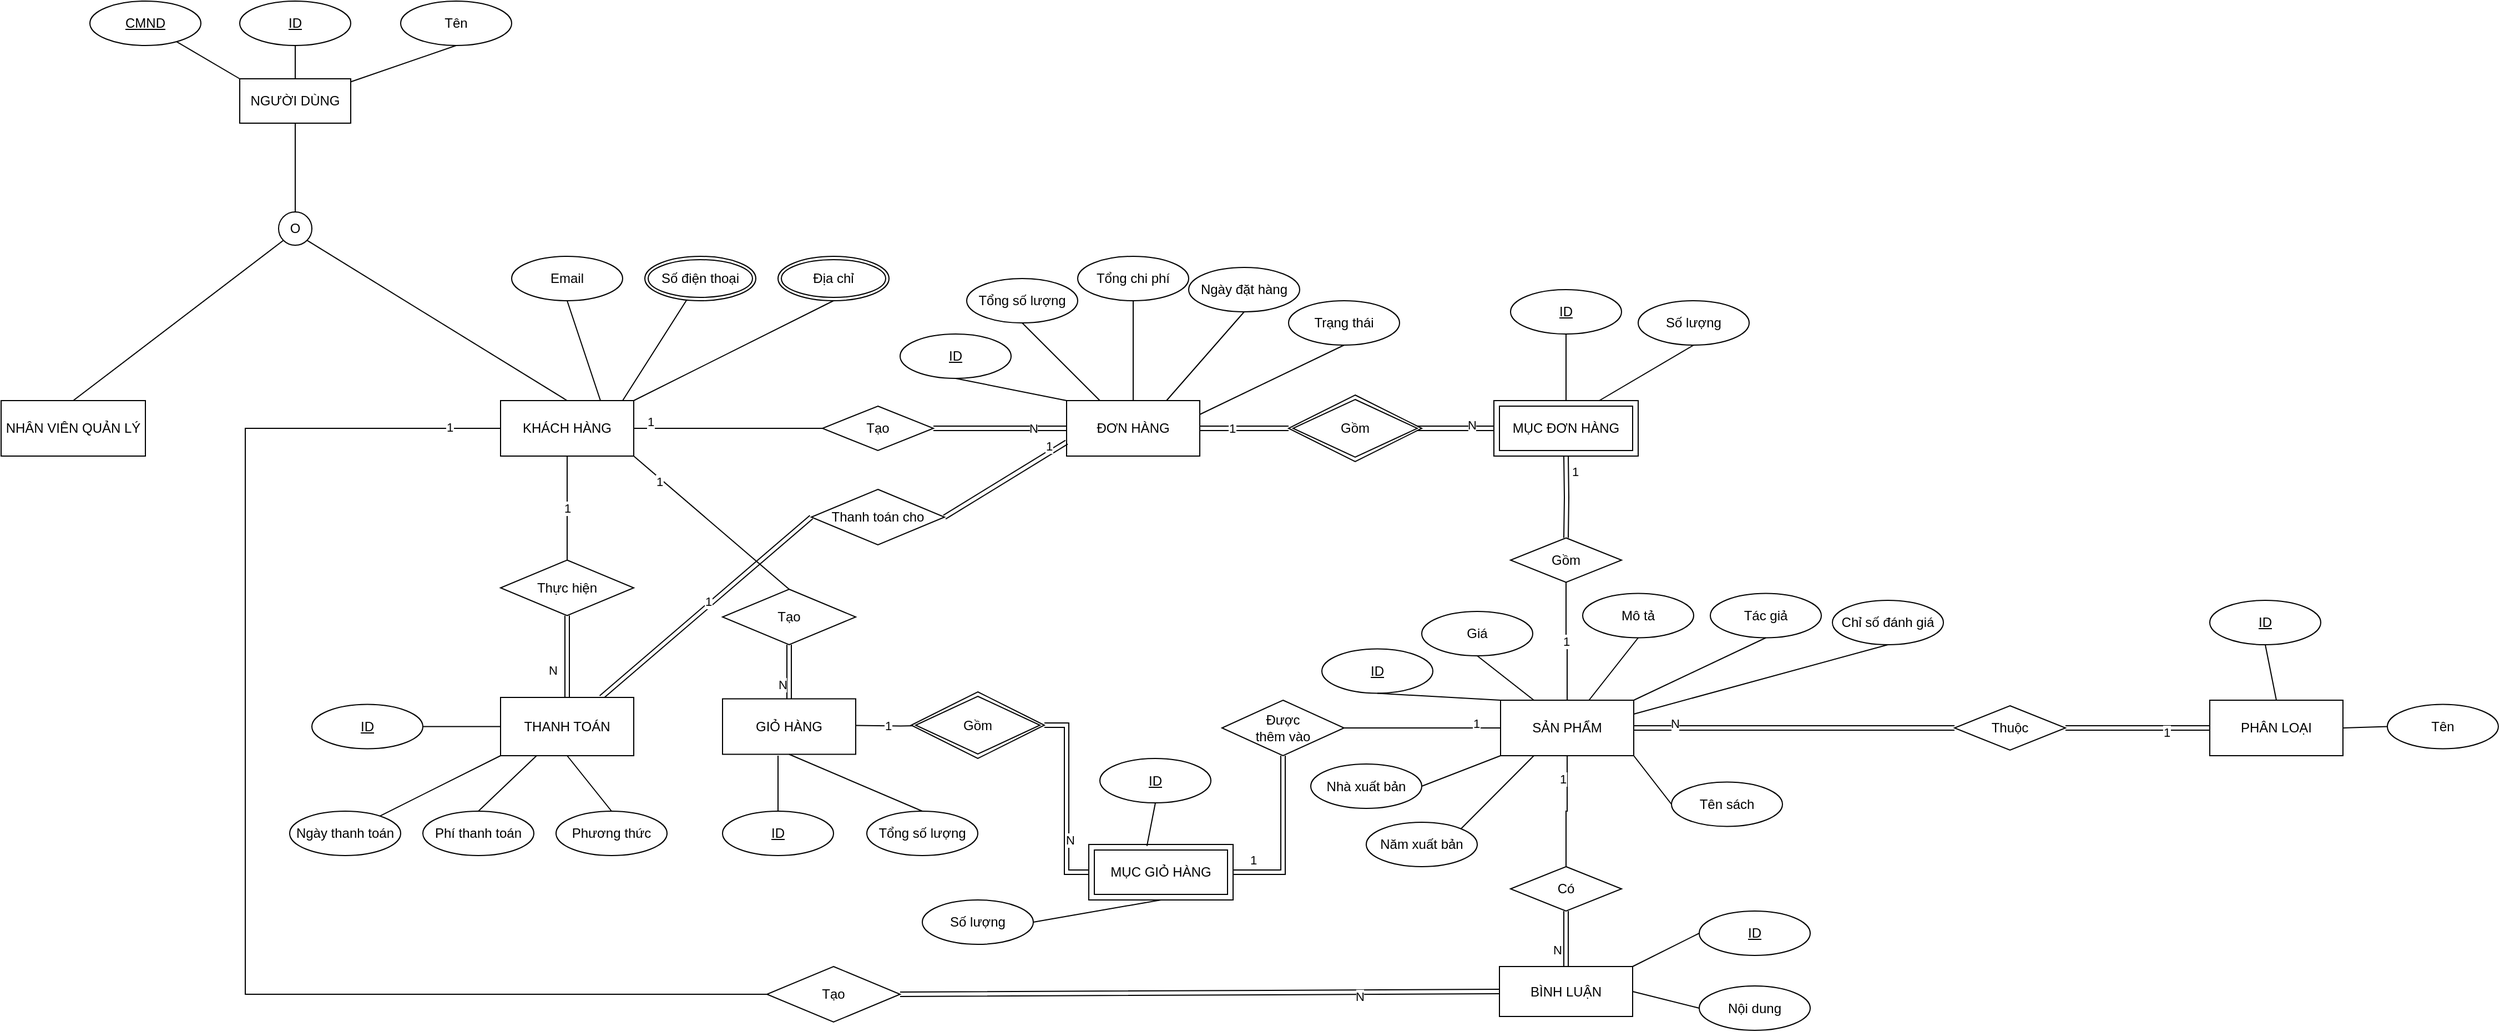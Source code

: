 <mxfile version="22.0.2" type="device">
  <diagram id="R2lEEEUBdFMjLlhIrx00" name="Page-1">
    <mxGraphModel dx="2083" dy="1820" grid="1" gridSize="10" guides="1" tooltips="1" connect="1" arrows="1" fold="1" page="1" pageScale="1" pageWidth="850" pageHeight="1100" math="0" shadow="0" extFonts="Permanent Marker^https://fonts.googleapis.com/css?family=Permanent+Marker">
      <root>
        <mxCell id="0" />
        <mxCell id="1" parent="0" />
        <mxCell id="0PmQy75OlMNPgROg8euc-22" style="edgeStyle=orthogonalEdgeStyle;rounded=0;orthogonalLoop=1;jettySize=auto;html=1;entryX=0;entryY=0.5;entryDx=0;entryDy=0;endArrow=none;endFill=0;" parent="1" source="FsNL5WA2VJaoETHX1fSr-2" target="FsNL5WA2VJaoETHX1fSr-21" edge="1">
          <mxGeometry relative="1" as="geometry" />
        </mxCell>
        <mxCell id="0PmQy75OlMNPgROg8euc-116" value="1" style="edgeLabel;html=1;align=center;verticalAlign=middle;resizable=0;points=[];" parent="0PmQy75OlMNPgROg8euc-22" connectable="0" vertex="1">
          <mxGeometry x="-0.811" y="6" relative="1" as="geometry">
            <mxPoint x="-1" as="offset" />
          </mxGeometry>
        </mxCell>
        <mxCell id="0PmQy75OlMNPgROg8euc-39" value="1" style="rounded=0;orthogonalLoop=1;jettySize=auto;html=1;entryX=0.5;entryY=0;entryDx=0;entryDy=0;endArrow=none;endFill=0;" parent="1" source="FsNL5WA2VJaoETHX1fSr-2" target="0PmQy75OlMNPgROg8euc-5" edge="1">
          <mxGeometry relative="1" as="geometry" />
        </mxCell>
        <mxCell id="FsNL5WA2VJaoETHX1fSr-2" value="KHÁCH HÀNG" style="whiteSpace=wrap;html=1;align=center;" parent="1" vertex="1">
          <mxGeometry x="250" y="290" width="120" height="50" as="geometry" />
        </mxCell>
        <mxCell id="FsNL5WA2VJaoETHX1fSr-17" style="rounded=0;orthogonalLoop=1;jettySize=auto;html=1;endArrow=none;endFill=0;entryX=0.5;entryY=0;entryDx=0;entryDy=0;exitX=1;exitY=1;exitDx=0;exitDy=0;" parent="1" source="FsNL5WA2VJaoETHX1fSr-18" target="FsNL5WA2VJaoETHX1fSr-2" edge="1">
          <mxGeometry relative="1" as="geometry">
            <mxPoint x="230" y="190" as="sourcePoint" />
          </mxGeometry>
        </mxCell>
        <mxCell id="FsNL5WA2VJaoETHX1fSr-20" style="rounded=0;orthogonalLoop=1;jettySize=auto;html=1;entryX=0.5;entryY=0;entryDx=0;entryDy=0;endArrow=none;endFill=0;" parent="1" source="FsNL5WA2VJaoETHX1fSr-3" target="FsNL5WA2VJaoETHX1fSr-18" edge="1">
          <mxGeometry relative="1" as="geometry" />
        </mxCell>
        <mxCell id="0PmQy75OlMNPgROg8euc-29" style="rounded=0;orthogonalLoop=1;jettySize=auto;html=1;endArrow=none;endFill=0;entryX=0.5;entryY=1;entryDx=0;entryDy=0;" parent="1" source="FsNL5WA2VJaoETHX1fSr-3" target="0PmQy75OlMNPgROg8euc-24" edge="1">
          <mxGeometry relative="1" as="geometry">
            <mxPoint x="270" y="-40" as="targetPoint" />
          </mxGeometry>
        </mxCell>
        <mxCell id="FsNL5WA2VJaoETHX1fSr-3" value="NGƯỜI DÙNG" style="whiteSpace=wrap;html=1;align=center;" parent="1" vertex="1">
          <mxGeometry x="15" width="100" height="40" as="geometry" />
        </mxCell>
        <mxCell id="FsNL5WA2VJaoETHX1fSr-5" value="NHÂN VIÊN QUẢN LÝ" style="whiteSpace=wrap;html=1;align=center;" parent="1" vertex="1">
          <mxGeometry x="-200" y="290" width="130" height="50" as="geometry" />
        </mxCell>
        <mxCell id="0PmQy75OlMNPgROg8euc-17" style="edgeStyle=orthogonalEdgeStyle;rounded=0;orthogonalLoop=1;jettySize=auto;html=1;endArrow=none;endFill=0;shape=link;" parent="1" source="FsNL5WA2VJaoETHX1fSr-7" edge="1">
          <mxGeometry relative="1" as="geometry">
            <mxPoint x="960" y="315" as="targetPoint" />
          </mxGeometry>
        </mxCell>
        <mxCell id="0PmQy75OlMNPgROg8euc-133" value="1" style="edgeLabel;html=1;align=center;verticalAlign=middle;resizable=0;points=[];" parent="0PmQy75OlMNPgROg8euc-17" connectable="0" vertex="1">
          <mxGeometry x="-0.292" relative="1" as="geometry">
            <mxPoint as="offset" />
          </mxGeometry>
        </mxCell>
        <mxCell id="FsNL5WA2VJaoETHX1fSr-7" value="ĐƠN HÀNG" style="whiteSpace=wrap;html=1;align=center;" parent="1" vertex="1">
          <mxGeometry x="760" y="290" width="120" height="50" as="geometry" />
        </mxCell>
        <mxCell id="0PmQy75OlMNPgROg8euc-10" style="edgeStyle=orthogonalEdgeStyle;rounded=0;orthogonalLoop=1;jettySize=auto;html=1;entryX=0;entryY=0.5;entryDx=0;entryDy=0;endArrow=none;endFill=0;shape=link;" parent="1" source="FsNL5WA2VJaoETHX1fSr-8" target="FsNL5WA2VJaoETHX1fSr-22" edge="1">
          <mxGeometry relative="1" as="geometry" />
        </mxCell>
        <mxCell id="0PmQy75OlMNPgROg8euc-137" value="N" style="edgeLabel;html=1;align=center;verticalAlign=middle;resizable=0;points=[];" parent="0PmQy75OlMNPgROg8euc-10" connectable="0" vertex="1">
          <mxGeometry x="-0.742" y="4" relative="1" as="geometry">
            <mxPoint x="-1" as="offset" />
          </mxGeometry>
        </mxCell>
        <mxCell id="0PmQy75OlMNPgROg8euc-13" style="edgeStyle=orthogonalEdgeStyle;rounded=0;orthogonalLoop=1;jettySize=auto;html=1;entryX=1;entryY=0.5;entryDx=0;entryDy=0;endArrow=none;endFill=0;" parent="1" source="FsNL5WA2VJaoETHX1fSr-8" target="FsNL5WA2VJaoETHX1fSr-13" edge="1">
          <mxGeometry relative="1" as="geometry" />
        </mxCell>
        <mxCell id="0PmQy75OlMNPgROg8euc-165" value="1" style="edgeLabel;html=1;align=center;verticalAlign=middle;resizable=0;points=[];" parent="0PmQy75OlMNPgROg8euc-13" connectable="0" vertex="1">
          <mxGeometry x="-0.678" y="-4" relative="1" as="geometry">
            <mxPoint as="offset" />
          </mxGeometry>
        </mxCell>
        <mxCell id="FsNL5WA2VJaoETHX1fSr-8" value="SẢN PHẨM" style="whiteSpace=wrap;html=1;align=center;" parent="1" vertex="1">
          <mxGeometry x="1151" y="560" width="120" height="50" as="geometry" />
        </mxCell>
        <mxCell id="FsNL5WA2VJaoETHX1fSr-9" value="BÌNH LUẬN" style="whiteSpace=wrap;html=1;align=center;" parent="1" vertex="1">
          <mxGeometry x="1150" y="800" width="120" height="45" as="geometry" />
        </mxCell>
        <mxCell id="FsNL5WA2VJaoETHX1fSr-10" value="GIỎ HÀNG" style="whiteSpace=wrap;html=1;align=center;" parent="1" vertex="1">
          <mxGeometry x="450" y="558.75" width="120" height="50" as="geometry" />
        </mxCell>
        <mxCell id="FsNL5WA2VJaoETHX1fSr-11" value="PHÂN LOẠI" style="whiteSpace=wrap;html=1;align=center;" parent="1" vertex="1">
          <mxGeometry x="1790" y="560" width="120" height="50" as="geometry" />
        </mxCell>
        <mxCell id="FsNL5WA2VJaoETHX1fSr-13" value="Được &lt;br&gt;thêm vào" style="shape=rhombus;perimeter=rhombusPerimeter;whiteSpace=wrap;html=1;align=center;" parent="1" vertex="1">
          <mxGeometry x="900" y="560" width="110" height="50" as="geometry" />
        </mxCell>
        <mxCell id="FsNL5WA2VJaoETHX1fSr-16" value="" style="endArrow=none;html=1;rounded=0;entryX=0;entryY=1;entryDx=0;entryDy=0;exitX=0.5;exitY=0;exitDx=0;exitDy=0;" parent="1" source="FsNL5WA2VJaoETHX1fSr-5" target="FsNL5WA2VJaoETHX1fSr-18" edge="1">
          <mxGeometry width="50" height="50" relative="1" as="geometry">
            <mxPoint x="140" y="290" as="sourcePoint" />
            <mxPoint x="240" y="230" as="targetPoint" />
          </mxGeometry>
        </mxCell>
        <mxCell id="FsNL5WA2VJaoETHX1fSr-18" value="O" style="ellipse;whiteSpace=wrap;html=1;aspect=fixed;" parent="1" vertex="1">
          <mxGeometry x="50" y="120" width="30" height="30" as="geometry" />
        </mxCell>
        <mxCell id="0PmQy75OlMNPgROg8euc-23" style="edgeStyle=orthogonalEdgeStyle;rounded=0;orthogonalLoop=1;jettySize=auto;html=1;entryX=0;entryY=0.5;entryDx=0;entryDy=0;endArrow=none;endFill=0;shape=link;" parent="1" source="FsNL5WA2VJaoETHX1fSr-21" target="FsNL5WA2VJaoETHX1fSr-7" edge="1">
          <mxGeometry relative="1" as="geometry" />
        </mxCell>
        <mxCell id="0PmQy75OlMNPgROg8euc-119" value="N" style="edgeLabel;html=1;align=center;verticalAlign=middle;resizable=0;points=[];" parent="0PmQy75OlMNPgROg8euc-23" connectable="0" vertex="1">
          <mxGeometry x="0.497" y="-5" relative="1" as="geometry">
            <mxPoint y="-5" as="offset" />
          </mxGeometry>
        </mxCell>
        <mxCell id="FsNL5WA2VJaoETHX1fSr-21" value="Tạo" style="shape=rhombus;perimeter=rhombusPerimeter;whiteSpace=wrap;html=1;align=center;" parent="1" vertex="1">
          <mxGeometry x="540" y="295" width="100" height="40" as="geometry" />
        </mxCell>
        <mxCell id="0PmQy75OlMNPgROg8euc-12" style="edgeStyle=orthogonalEdgeStyle;rounded=0;orthogonalLoop=1;jettySize=auto;html=1;endArrow=none;endFill=0;shape=link;" parent="1" source="FsNL5WA2VJaoETHX1fSr-22" target="FsNL5WA2VJaoETHX1fSr-11" edge="1">
          <mxGeometry relative="1" as="geometry">
            <mxPoint x="1700" y="555" as="targetPoint" />
          </mxGeometry>
        </mxCell>
        <mxCell id="0PmQy75OlMNPgROg8euc-136" value="1" style="edgeLabel;html=1;align=center;verticalAlign=middle;resizable=0;points=[];" parent="0PmQy75OlMNPgROg8euc-12" connectable="0" vertex="1">
          <mxGeometry x="0.409" y="-4" relative="1" as="geometry">
            <mxPoint x="-1" as="offset" />
          </mxGeometry>
        </mxCell>
        <mxCell id="FsNL5WA2VJaoETHX1fSr-22" value="Thuộc" style="shape=rhombus;perimeter=rhombusPerimeter;whiteSpace=wrap;html=1;align=center;" parent="1" vertex="1">
          <mxGeometry x="1560" y="565" width="100" height="40" as="geometry" />
        </mxCell>
        <mxCell id="0PmQy75OlMNPgROg8euc-18" style="edgeStyle=orthogonalEdgeStyle;rounded=0;orthogonalLoop=1;jettySize=auto;html=1;entryX=0;entryY=0.5;entryDx=0;entryDy=0;endArrow=none;endFill=0;shape=link;" parent="1" edge="1">
          <mxGeometry relative="1" as="geometry">
            <mxPoint x="1060.0" y="315" as="sourcePoint" />
            <mxPoint x="1150" y="315" as="targetPoint" />
          </mxGeometry>
        </mxCell>
        <mxCell id="0PmQy75OlMNPgROg8euc-134" value="N" style="edgeLabel;html=1;align=center;verticalAlign=middle;resizable=0;points=[];" parent="0PmQy75OlMNPgROg8euc-18" connectable="0" vertex="1">
          <mxGeometry x="0.43" y="3" relative="1" as="geometry">
            <mxPoint as="offset" />
          </mxGeometry>
        </mxCell>
        <mxCell id="0PmQy75OlMNPgROg8euc-8" style="rounded=0;orthogonalLoop=1;jettySize=auto;html=1;endArrow=none;endFill=0;entryX=0;entryY=0;entryDx=0;entryDy=0;" parent="1" source="0PmQy75OlMNPgROg8euc-1" target="FsNL5WA2VJaoETHX1fSr-3" edge="1">
          <mxGeometry relative="1" as="geometry" />
        </mxCell>
        <mxCell id="0PmQy75OlMNPgROg8euc-1" value="CMND" style="ellipse;whiteSpace=wrap;html=1;align=center;fontStyle=4;" parent="1" vertex="1">
          <mxGeometry x="-120" y="-70" width="100" height="40" as="geometry" />
        </mxCell>
        <mxCell id="0PmQy75OlMNPgROg8euc-7" style="edgeStyle=orthogonalEdgeStyle;rounded=0;orthogonalLoop=1;jettySize=auto;html=1;entryX=0.5;entryY=0;entryDx=0;entryDy=0;endArrow=none;endFill=0;" parent="1" source="0PmQy75OlMNPgROg8euc-2" target="FsNL5WA2VJaoETHX1fSr-3" edge="1">
          <mxGeometry relative="1" as="geometry" />
        </mxCell>
        <mxCell id="0PmQy75OlMNPgROg8euc-2" value="&lt;u&gt;ID&lt;/u&gt;" style="ellipse;whiteSpace=wrap;html=1;align=center;" parent="1" vertex="1">
          <mxGeometry x="15" y="-70" width="100" height="40" as="geometry" />
        </mxCell>
        <mxCell id="0PmQy75OlMNPgROg8euc-9" style="rounded=0;orthogonalLoop=1;jettySize=auto;html=1;entryX=0.75;entryY=0;entryDx=0;entryDy=0;endArrow=none;endFill=0;exitX=0.5;exitY=1;exitDx=0;exitDy=0;" parent="1" source="0PmQy75OlMNPgROg8euc-25" target="FsNL5WA2VJaoETHX1fSr-2" edge="1">
          <mxGeometry relative="1" as="geometry">
            <mxPoint x="328.462" y="244.991" as="sourcePoint" />
          </mxGeometry>
        </mxCell>
        <mxCell id="0PmQy75OlMNPgROg8euc-19" style="edgeStyle=orthogonalEdgeStyle;rounded=0;orthogonalLoop=1;jettySize=auto;html=1;endArrow=none;endFill=0;entryX=0.5;entryY=1;entryDx=0;entryDy=0;" parent="1" source="0PmQy75OlMNPgROg8euc-4" target="FsNL5WA2VJaoETHX1fSr-8" edge="1">
          <mxGeometry relative="1" as="geometry">
            <mxPoint x="1240" y="564.38" as="targetPoint" />
          </mxGeometry>
        </mxCell>
        <mxCell id="0PmQy75OlMNPgROg8euc-138" value="1" style="edgeLabel;html=1;align=center;verticalAlign=middle;resizable=0;points=[];" parent="0PmQy75OlMNPgROg8euc-19" connectable="0" vertex="1">
          <mxGeometry x="0.563" y="4" relative="1" as="geometry">
            <mxPoint y="-1" as="offset" />
          </mxGeometry>
        </mxCell>
        <mxCell id="0PmQy75OlMNPgROg8euc-20" style="edgeStyle=orthogonalEdgeStyle;rounded=0;orthogonalLoop=1;jettySize=auto;html=1;exitX=0.5;exitY=1;exitDx=0;exitDy=0;entryX=0.5;entryY=0;entryDx=0;entryDy=0;endArrow=none;endFill=0;shape=link;" parent="1" source="0PmQy75OlMNPgROg8euc-4" target="FsNL5WA2VJaoETHX1fSr-9" edge="1">
          <mxGeometry relative="1" as="geometry" />
        </mxCell>
        <mxCell id="0PmQy75OlMNPgROg8euc-139" value="N" style="edgeLabel;html=1;align=center;verticalAlign=middle;resizable=0;points=[];" parent="0PmQy75OlMNPgROg8euc-20" connectable="0" vertex="1">
          <mxGeometry x="0.408" y="-8" relative="1" as="geometry">
            <mxPoint as="offset" />
          </mxGeometry>
        </mxCell>
        <mxCell id="0PmQy75OlMNPgROg8euc-4" value="Có" style="shape=rhombus;perimeter=rhombusPerimeter;whiteSpace=wrap;html=1;align=center;" parent="1" vertex="1">
          <mxGeometry x="1160" y="710" width="100" height="40" as="geometry" />
        </mxCell>
        <mxCell id="0PmQy75OlMNPgROg8euc-40" style="rounded=0;orthogonalLoop=1;jettySize=auto;html=1;entryX=0.5;entryY=0;entryDx=0;entryDy=0;endArrow=none;endFill=0;shape=link;" parent="1" source="0PmQy75OlMNPgROg8euc-5" target="0PmQy75OlMNPgROg8euc-6" edge="1">
          <mxGeometry relative="1" as="geometry" />
        </mxCell>
        <mxCell id="0PmQy75OlMNPgROg8euc-144" value="N" style="edgeLabel;html=1;align=center;verticalAlign=middle;resizable=0;points=[];" parent="0PmQy75OlMNPgROg8euc-40" connectable="0" vertex="1">
          <mxGeometry x="0.318" y="-13" relative="1" as="geometry">
            <mxPoint as="offset" />
          </mxGeometry>
        </mxCell>
        <mxCell id="0PmQy75OlMNPgROg8euc-5" value="Thực hiện" style="shape=rhombus;perimeter=rhombusPerimeter;whiteSpace=wrap;html=1;align=center;" parent="1" vertex="1">
          <mxGeometry x="250" y="433.75" width="120" height="50" as="geometry" />
        </mxCell>
        <mxCell id="0PmQy75OlMNPgROg8euc-79" style="rounded=0;orthogonalLoop=1;jettySize=auto;html=1;entryX=0.5;entryY=0;entryDx=0;entryDy=0;endArrow=none;endFill=0;" parent="1" source="0PmQy75OlMNPgROg8euc-6" target="0PmQy75OlMNPgROg8euc-52" edge="1">
          <mxGeometry relative="1" as="geometry" />
        </mxCell>
        <mxCell id="0PmQy75OlMNPgROg8euc-89" style="rounded=0;orthogonalLoop=1;jettySize=auto;html=1;entryX=0;entryY=0.5;entryDx=0;entryDy=0;endArrow=none;endFill=0;shape=link;" parent="1" source="0PmQy75OlMNPgROg8euc-6" target="0PmQy75OlMNPgROg8euc-86" edge="1">
          <mxGeometry relative="1" as="geometry" />
        </mxCell>
        <mxCell id="0PmQy75OlMNPgROg8euc-146" value="1" style="edgeLabel;html=1;align=center;verticalAlign=middle;resizable=0;points=[];" parent="0PmQy75OlMNPgROg8euc-89" connectable="0" vertex="1">
          <mxGeometry x="0.034" y="3" relative="1" as="geometry">
            <mxPoint as="offset" />
          </mxGeometry>
        </mxCell>
        <mxCell id="0PmQy75OlMNPgROg8euc-6" value="THANH TOÁN" style="whiteSpace=wrap;html=1;align=center;" parent="1" vertex="1">
          <mxGeometry x="250" y="557.5" width="120" height="52.5" as="geometry" />
        </mxCell>
        <mxCell id="0PmQy75OlMNPgROg8euc-24" value="Tên" style="ellipse;whiteSpace=wrap;html=1;align=center;" parent="1" vertex="1">
          <mxGeometry x="160" y="-70" width="100" height="40" as="geometry" />
        </mxCell>
        <mxCell id="0PmQy75OlMNPgROg8euc-25" value="Email" style="ellipse;whiteSpace=wrap;html=1;align=center;" parent="1" vertex="1">
          <mxGeometry x="260" y="160" width="100" height="40" as="geometry" />
        </mxCell>
        <mxCell id="0PmQy75OlMNPgROg8euc-71" style="rounded=0;orthogonalLoop=1;jettySize=auto;html=1;entryX=0;entryY=1;entryDx=0;entryDy=0;endArrow=none;endFill=0;" parent="1" source="0PmQy75OlMNPgROg8euc-26" target="0PmQy75OlMNPgROg8euc-6" edge="1">
          <mxGeometry relative="1" as="geometry" />
        </mxCell>
        <mxCell id="0PmQy75OlMNPgROg8euc-26" value="Ngày thanh toán" style="ellipse;whiteSpace=wrap;html=1;align=center;" parent="1" vertex="1">
          <mxGeometry x="60" y="660" width="100" height="40" as="geometry" />
        </mxCell>
        <mxCell id="0PmQy75OlMNPgROg8euc-32" value="Địa chỉ" style="ellipse;shape=doubleEllipse;margin=3;whiteSpace=wrap;html=1;align=center;" parent="1" vertex="1">
          <mxGeometry x="500" y="160" width="100" height="40" as="geometry" />
        </mxCell>
        <mxCell id="0PmQy75OlMNPgROg8euc-34" style="rounded=0;orthogonalLoop=1;jettySize=auto;html=1;endArrow=none;endFill=0;" parent="1" source="0PmQy75OlMNPgROg8euc-33" edge="1">
          <mxGeometry relative="1" as="geometry">
            <mxPoint x="360" y="290" as="targetPoint" />
          </mxGeometry>
        </mxCell>
        <mxCell id="0PmQy75OlMNPgROg8euc-33" value="Số điện thoại" style="ellipse;shape=doubleEllipse;margin=3;whiteSpace=wrap;html=1;align=center;" parent="1" vertex="1">
          <mxGeometry x="380" y="160" width="100" height="40" as="geometry" />
        </mxCell>
        <mxCell id="0PmQy75OlMNPgROg8euc-35" style="rounded=0;orthogonalLoop=1;jettySize=auto;html=1;entryX=1;entryY=0;entryDx=0;entryDy=0;endArrow=none;endFill=0;exitX=0.5;exitY=1;exitDx=0;exitDy=0;" parent="1" source="0PmQy75OlMNPgROg8euc-32" target="FsNL5WA2VJaoETHX1fSr-2" edge="1">
          <mxGeometry relative="1" as="geometry">
            <mxPoint x="429" y="210" as="sourcePoint" />
            <mxPoint x="380" y="300" as="targetPoint" />
          </mxGeometry>
        </mxCell>
        <mxCell id="0PmQy75OlMNPgROg8euc-41" value="Nhà xuất bản" style="ellipse;whiteSpace=wrap;html=1;align=center;" parent="1" vertex="1">
          <mxGeometry x="980" y="617.5" width="100" height="40" as="geometry" />
        </mxCell>
        <mxCell id="0PmQy75OlMNPgROg8euc-42" value="Tên sách" style="ellipse;whiteSpace=wrap;html=1;align=center;" parent="1" vertex="1">
          <mxGeometry x="1305" y="633.75" width="100" height="40" as="geometry" />
        </mxCell>
        <mxCell id="0PmQy75OlMNPgROg8euc-43" value="Tác giả" style="ellipse;whiteSpace=wrap;html=1;align=center;" parent="1" vertex="1">
          <mxGeometry x="1340" y="463.75" width="100" height="40" as="geometry" />
        </mxCell>
        <mxCell id="0PmQy75OlMNPgROg8euc-44" value="&lt;u&gt;ID&lt;/u&gt;" style="ellipse;whiteSpace=wrap;html=1;align=center;" parent="1" vertex="1">
          <mxGeometry x="1330" y="750" width="100" height="40" as="geometry" />
        </mxCell>
        <mxCell id="0PmQy75OlMNPgROg8euc-45" value="&lt;u&gt;ID&lt;/u&gt;" style="ellipse;whiteSpace=wrap;html=1;align=center;" parent="1" vertex="1">
          <mxGeometry x="990" y="513.75" width="100" height="40" as="geometry" />
        </mxCell>
        <mxCell id="0PmQy75OlMNPgROg8euc-46" value="&lt;u&gt;ID&lt;/u&gt;" style="ellipse;whiteSpace=wrap;html=1;align=center;" parent="1" vertex="1">
          <mxGeometry x="1790" y="470" width="100" height="40" as="geometry" />
        </mxCell>
        <mxCell id="0PmQy75OlMNPgROg8euc-47" value="&lt;u&gt;ID&lt;/u&gt;" style="ellipse;whiteSpace=wrap;html=1;align=center;" parent="1" vertex="1">
          <mxGeometry x="610" y="230" width="100" height="40" as="geometry" />
        </mxCell>
        <mxCell id="0PmQy75OlMNPgROg8euc-70" style="edgeStyle=orthogonalEdgeStyle;rounded=0;orthogonalLoop=1;jettySize=auto;html=1;entryX=0;entryY=0.5;entryDx=0;entryDy=0;endArrow=none;endFill=0;" parent="1" source="0PmQy75OlMNPgROg8euc-48" target="0PmQy75OlMNPgROg8euc-6" edge="1">
          <mxGeometry relative="1" as="geometry" />
        </mxCell>
        <mxCell id="0PmQy75OlMNPgROg8euc-48" value="&lt;u&gt;ID&lt;/u&gt;" style="ellipse;whiteSpace=wrap;html=1;align=center;" parent="1" vertex="1">
          <mxGeometry x="80" y="563.75" width="100" height="40" as="geometry" />
        </mxCell>
        <mxCell id="0PmQy75OlMNPgROg8euc-49" value="&lt;u&gt;ID&lt;/u&gt;" style="ellipse;whiteSpace=wrap;html=1;align=center;" parent="1" vertex="1">
          <mxGeometry x="450" y="660" width="100" height="40" as="geometry" />
        </mxCell>
        <mxCell id="0PmQy75OlMNPgROg8euc-51" value="Chỉ số đánh giá" style="ellipse;whiteSpace=wrap;html=1;align=center;" parent="1" vertex="1">
          <mxGeometry x="1450" y="470" width="100" height="40" as="geometry" />
        </mxCell>
        <mxCell id="0PmQy75OlMNPgROg8euc-52" value="Phí thanh toán" style="ellipse;whiteSpace=wrap;html=1;align=center;" parent="1" vertex="1">
          <mxGeometry x="180" y="660" width="100" height="40" as="geometry" />
        </mxCell>
        <mxCell id="0PmQy75OlMNPgROg8euc-53" value="Ngày đặt hàng" style="ellipse;whiteSpace=wrap;html=1;align=center;" parent="1" vertex="1">
          <mxGeometry x="870" y="170" width="100" height="40" as="geometry" />
        </mxCell>
        <mxCell id="0PmQy75OlMNPgROg8euc-54" value="Tổng số lượng" style="ellipse;whiteSpace=wrap;html=1;align=center;" parent="1" vertex="1">
          <mxGeometry x="580" y="660" width="100" height="40" as="geometry" />
        </mxCell>
        <mxCell id="0PmQy75OlMNPgROg8euc-55" value="Trạng thái" style="ellipse;whiteSpace=wrap;html=1;align=center;" parent="1" vertex="1">
          <mxGeometry x="960" y="200" width="100" height="40" as="geometry" />
        </mxCell>
        <mxCell id="0PmQy75OlMNPgROg8euc-56" value="Tên" style="ellipse;whiteSpace=wrap;html=1;align=center;" parent="1" vertex="1">
          <mxGeometry x="1950" y="563.75" width="100" height="40" as="geometry" />
        </mxCell>
        <mxCell id="0PmQy75OlMNPgROg8euc-57" value="Giá" style="ellipse;whiteSpace=wrap;html=1;align=center;" parent="1" vertex="1">
          <mxGeometry x="1080" y="480" width="100" height="40" as="geometry" />
        </mxCell>
        <mxCell id="0PmQy75OlMNPgROg8euc-60" value="Nội dung" style="ellipse;whiteSpace=wrap;html=1;align=center;" parent="1" vertex="1">
          <mxGeometry x="1330" y="817.5" width="100" height="40" as="geometry" />
        </mxCell>
        <mxCell id="0PmQy75OlMNPgROg8euc-61" value="Tổng số lượng" style="ellipse;whiteSpace=wrap;html=1;align=center;" parent="1" vertex="1">
          <mxGeometry x="670" y="180" width="100" height="40" as="geometry" />
        </mxCell>
        <mxCell id="0PmQy75OlMNPgROg8euc-67" style="edgeStyle=orthogonalEdgeStyle;rounded=0;orthogonalLoop=1;jettySize=auto;html=1;endArrow=none;endFill=0;entryX=0.5;entryY=0;entryDx=0;entryDy=0;shape=link;" parent="1" target="0PmQy75OlMNPgROg8euc-68" edge="1">
          <mxGeometry relative="1" as="geometry">
            <mxPoint x="1170" y="430" as="targetPoint" />
            <mxPoint x="1210" y="340" as="sourcePoint" />
          </mxGeometry>
        </mxCell>
        <mxCell id="0PmQy75OlMNPgROg8euc-135" value="1" style="edgeLabel;html=1;align=center;verticalAlign=middle;resizable=0;points=[];" parent="0PmQy75OlMNPgROg8euc-67" connectable="0" vertex="1">
          <mxGeometry x="-0.642" y="8" relative="1" as="geometry">
            <mxPoint as="offset" />
          </mxGeometry>
        </mxCell>
        <mxCell id="0PmQy75OlMNPgROg8euc-64" value="Mô tả" style="ellipse;whiteSpace=wrap;html=1;align=center;" parent="1" vertex="1">
          <mxGeometry x="1225" y="463.75" width="100" height="40" as="geometry" />
        </mxCell>
        <mxCell id="0PmQy75OlMNPgROg8euc-65" value="Phương thức" style="ellipse;whiteSpace=wrap;html=1;align=center;" parent="1" vertex="1">
          <mxGeometry x="300" y="660" width="100" height="40" as="geometry" />
        </mxCell>
        <mxCell id="0PmQy75OlMNPgROg8euc-66" value="Tổng chi phí" style="ellipse;whiteSpace=wrap;html=1;align=center;" parent="1" vertex="1">
          <mxGeometry x="770" y="160" width="100" height="40" as="geometry" />
        </mxCell>
        <mxCell id="0PmQy75OlMNPgROg8euc-69" value="1" style="edgeStyle=orthogonalEdgeStyle;rounded=0;orthogonalLoop=1;jettySize=auto;html=1;entryX=0.5;entryY=0;entryDx=0;entryDy=0;endArrow=none;endFill=0;" parent="1" source="0PmQy75OlMNPgROg8euc-68" target="FsNL5WA2VJaoETHX1fSr-8" edge="1">
          <mxGeometry relative="1" as="geometry" />
        </mxCell>
        <mxCell id="0PmQy75OlMNPgROg8euc-68" value="Gồm" style="shape=rhombus;perimeter=rhombusPerimeter;whiteSpace=wrap;html=1;align=center;" parent="1" vertex="1">
          <mxGeometry x="1160" y="413.75" width="100" height="40" as="geometry" />
        </mxCell>
        <mxCell id="0PmQy75OlMNPgROg8euc-72" style="rounded=0;orthogonalLoop=1;jettySize=auto;html=1;entryX=0.25;entryY=0;entryDx=0;entryDy=0;endArrow=none;endFill=0;exitX=0.5;exitY=1;exitDx=0;exitDy=0;" parent="1" source="0PmQy75OlMNPgROg8euc-61" target="FsNL5WA2VJaoETHX1fSr-7" edge="1">
          <mxGeometry relative="1" as="geometry">
            <mxPoint x="858" y="230" as="sourcePoint" />
            <mxPoint x="950" y="176" as="targetPoint" />
          </mxGeometry>
        </mxCell>
        <mxCell id="0PmQy75OlMNPgROg8euc-73" style="rounded=0;orthogonalLoop=1;jettySize=auto;html=1;endArrow=none;endFill=0;exitX=0.5;exitY=0;exitDx=0;exitDy=0;" parent="1" source="FsNL5WA2VJaoETHX1fSr-7" target="0PmQy75OlMNPgROg8euc-66" edge="1">
          <mxGeometry relative="1" as="geometry">
            <mxPoint x="850" y="257" as="sourcePoint" />
            <mxPoint x="942" y="203" as="targetPoint" />
          </mxGeometry>
        </mxCell>
        <mxCell id="0PmQy75OlMNPgROg8euc-74" style="rounded=0;orthogonalLoop=1;jettySize=auto;html=1;entryX=0;entryY=0;entryDx=0;entryDy=0;endArrow=none;endFill=0;exitX=0.5;exitY=1;exitDx=0;exitDy=0;" parent="1" source="0PmQy75OlMNPgROg8euc-47" target="FsNL5WA2VJaoETHX1fSr-7" edge="1">
          <mxGeometry relative="1" as="geometry">
            <mxPoint x="744" y="294" as="sourcePoint" />
            <mxPoint x="836" y="240" as="targetPoint" />
          </mxGeometry>
        </mxCell>
        <mxCell id="0PmQy75OlMNPgROg8euc-75" style="rounded=0;orthogonalLoop=1;jettySize=auto;html=1;entryX=0.5;entryY=0;entryDx=0;entryDy=0;endArrow=none;endFill=0;exitX=0.5;exitY=1;exitDx=0;exitDy=0;" parent="1" source="FsNL5WA2VJaoETHX1fSr-10" target="0PmQy75OlMNPgROg8euc-54" edge="1">
          <mxGeometry relative="1" as="geometry">
            <mxPoint x="640" y="710" as="sourcePoint" />
            <mxPoint x="732" y="656" as="targetPoint" />
          </mxGeometry>
        </mxCell>
        <mxCell id="0PmQy75OlMNPgROg8euc-76" style="rounded=0;orthogonalLoop=1;jettySize=auto;html=1;endArrow=none;endFill=0;entryX=0.5;entryY=0;entryDx=0;entryDy=0;" parent="1" target="0PmQy75OlMNPgROg8euc-49" edge="1">
          <mxGeometry relative="1" as="geometry">
            <mxPoint x="500" y="610" as="sourcePoint" />
            <mxPoint x="560" y="500" as="targetPoint" />
          </mxGeometry>
        </mxCell>
        <mxCell id="0PmQy75OlMNPgROg8euc-78" style="rounded=0;orthogonalLoop=1;jettySize=auto;html=1;endArrow=none;endFill=0;entryX=0.5;entryY=1;entryDx=0;entryDy=0;exitX=0.75;exitY=0;exitDx=0;exitDy=0;" parent="1" source="FsNL5WA2VJaoETHX1fSr-7" target="0PmQy75OlMNPgROg8euc-53" edge="1">
          <mxGeometry relative="1" as="geometry">
            <mxPoint x="830" y="300" as="sourcePoint" />
            <mxPoint x="906" y="199" as="targetPoint" />
          </mxGeometry>
        </mxCell>
        <mxCell id="0PmQy75OlMNPgROg8euc-80" style="rounded=0;orthogonalLoop=1;jettySize=auto;html=1;endArrow=none;endFill=0;exitX=0.5;exitY=0;exitDx=0;exitDy=0;entryX=0.5;entryY=1;entryDx=0;entryDy=0;" parent="1" source="0PmQy75OlMNPgROg8euc-65" target="0PmQy75OlMNPgROg8euc-6" edge="1">
          <mxGeometry relative="1" as="geometry">
            <mxPoint x="424" y="781" as="sourcePoint" />
            <mxPoint x="500" y="680" as="targetPoint" />
          </mxGeometry>
        </mxCell>
        <mxCell id="0PmQy75OlMNPgROg8euc-81" style="rounded=0;orthogonalLoop=1;jettySize=auto;html=1;endArrow=none;endFill=0;exitX=0;exitY=0.5;exitDx=0;exitDy=0;entryX=1;entryY=0;entryDx=0;entryDy=0;" parent="1" source="0PmQy75OlMNPgROg8euc-44" target="FsNL5WA2VJaoETHX1fSr-9" edge="1">
          <mxGeometry relative="1" as="geometry">
            <mxPoint x="1030" y="971" as="sourcePoint" />
            <mxPoint x="1106" y="870" as="targetPoint" />
          </mxGeometry>
        </mxCell>
        <mxCell id="0PmQy75OlMNPgROg8euc-82" style="rounded=0;orthogonalLoop=1;jettySize=auto;html=1;endArrow=none;endFill=0;exitX=0;exitY=0.5;exitDx=0;exitDy=0;entryX=1;entryY=0.5;entryDx=0;entryDy=0;" parent="1" source="0PmQy75OlMNPgROg8euc-60" target="FsNL5WA2VJaoETHX1fSr-9" edge="1">
          <mxGeometry relative="1" as="geometry">
            <mxPoint x="860" y="330" as="sourcePoint" />
            <mxPoint x="1230" y="800" as="targetPoint" />
          </mxGeometry>
        </mxCell>
        <mxCell id="0PmQy75OlMNPgROg8euc-83" style="rounded=0;orthogonalLoop=1;jettySize=auto;html=1;endArrow=none;endFill=0;exitX=0.5;exitY=0;exitDx=0;exitDy=0;entryX=0.5;entryY=1;entryDx=0;entryDy=0;" parent="1" source="FsNL5WA2VJaoETHX1fSr-11" target="0PmQy75OlMNPgROg8euc-46" edge="1">
          <mxGeometry relative="1" as="geometry">
            <mxPoint x="1725" y="666" as="sourcePoint" />
            <mxPoint x="1801" y="565" as="targetPoint" />
          </mxGeometry>
        </mxCell>
        <mxCell id="0PmQy75OlMNPgROg8euc-84" style="rounded=0;orthogonalLoop=1;jettySize=auto;html=1;endArrow=none;endFill=0;exitX=1;exitY=0.5;exitDx=0;exitDy=0;entryX=0;entryY=0.5;entryDx=0;entryDy=0;" parent="1" source="FsNL5WA2VJaoETHX1fSr-11" target="0PmQy75OlMNPgROg8euc-56" edge="1">
          <mxGeometry relative="1" as="geometry">
            <mxPoint x="1900" y="591" as="sourcePoint" />
            <mxPoint x="1976" y="490" as="targetPoint" />
          </mxGeometry>
        </mxCell>
        <mxCell id="0PmQy75OlMNPgROg8euc-85" value="Tạo" style="shape=rhombus;perimeter=rhombusPerimeter;whiteSpace=wrap;html=1;align=center;" parent="1" vertex="1">
          <mxGeometry x="450" y="460" width="120" height="50" as="geometry" />
        </mxCell>
        <mxCell id="0PmQy75OlMNPgROg8euc-90" style="rounded=0;orthogonalLoop=1;jettySize=auto;html=1;entryX=0;entryY=0.75;entryDx=0;entryDy=0;endArrow=none;endFill=0;exitX=1;exitY=0.5;exitDx=0;exitDy=0;shape=link;" parent="1" source="0PmQy75OlMNPgROg8euc-86" target="FsNL5WA2VJaoETHX1fSr-7" edge="1">
          <mxGeometry relative="1" as="geometry" />
        </mxCell>
        <mxCell id="0PmQy75OlMNPgROg8euc-145" value="1" style="edgeLabel;html=1;align=center;verticalAlign=middle;resizable=0;points=[];" parent="0PmQy75OlMNPgROg8euc-90" connectable="0" vertex="1">
          <mxGeometry x="0.767" y="6" relative="1" as="geometry">
            <mxPoint as="offset" />
          </mxGeometry>
        </mxCell>
        <mxCell id="0PmQy75OlMNPgROg8euc-86" value="Thanh toán cho" style="shape=rhombus;perimeter=rhombusPerimeter;whiteSpace=wrap;html=1;align=center;" parent="1" vertex="1">
          <mxGeometry x="530" y="370" width="120" height="50" as="geometry" />
        </mxCell>
        <mxCell id="0PmQy75OlMNPgROg8euc-87" style="rounded=0;orthogonalLoop=1;jettySize=auto;html=1;entryX=0.5;entryY=0;entryDx=0;entryDy=0;endArrow=none;endFill=0;exitX=1;exitY=1;exitDx=0;exitDy=0;" parent="1" source="FsNL5WA2VJaoETHX1fSr-2" target="0PmQy75OlMNPgROg8euc-85" edge="1">
          <mxGeometry relative="1" as="geometry">
            <mxPoint x="260" y="350" as="sourcePoint" />
            <mxPoint x="70" y="430" as="targetPoint" />
          </mxGeometry>
        </mxCell>
        <mxCell id="0PmQy75OlMNPgROg8euc-143" value="1" style="edgeLabel;html=1;align=center;verticalAlign=middle;resizable=0;points=[];" parent="0PmQy75OlMNPgROg8euc-87" connectable="0" vertex="1">
          <mxGeometry x="-0.664" y="-3" relative="1" as="geometry">
            <mxPoint x="1" as="offset" />
          </mxGeometry>
        </mxCell>
        <mxCell id="0PmQy75OlMNPgROg8euc-88" style="rounded=0;orthogonalLoop=1;jettySize=auto;html=1;entryX=0.5;entryY=0;entryDx=0;entryDy=0;endArrow=none;endFill=0;exitX=0.5;exitY=1;exitDx=0;exitDy=0;shape=link;" parent="1" source="0PmQy75OlMNPgROg8euc-85" target="FsNL5WA2VJaoETHX1fSr-10" edge="1">
          <mxGeometry relative="1" as="geometry">
            <mxPoint x="270" y="380" as="sourcePoint" />
            <mxPoint x="80" y="460" as="targetPoint" />
          </mxGeometry>
        </mxCell>
        <mxCell id="0PmQy75OlMNPgROg8euc-142" value="N" style="edgeLabel;html=1;align=center;verticalAlign=middle;resizable=0;points=[];" parent="0PmQy75OlMNPgROg8euc-88" connectable="0" vertex="1">
          <mxGeometry x="0.471" y="-6" relative="1" as="geometry">
            <mxPoint as="offset" />
          </mxGeometry>
        </mxCell>
        <mxCell id="0PmQy75OlMNPgROg8euc-91" value="Tạo" style="shape=rhombus;perimeter=rhombusPerimeter;whiteSpace=wrap;html=1;align=center;" parent="1" vertex="1">
          <mxGeometry x="490" y="800" width="120" height="50" as="geometry" />
        </mxCell>
        <mxCell id="0PmQy75OlMNPgROg8euc-95" style="rounded=0;orthogonalLoop=1;jettySize=auto;html=1;entryX=0;entryY=0.5;entryDx=0;entryDy=0;endArrow=none;endFill=0;exitX=0;exitY=0.5;exitDx=0;exitDy=0;" parent="1" source="FsNL5WA2VJaoETHX1fSr-2" target="0PmQy75OlMNPgROg8euc-91" edge="1">
          <mxGeometry relative="1" as="geometry">
            <mxPoint x="380" y="788.5" as="sourcePoint" />
            <mxPoint x="490" y="786.5" as="targetPoint" />
            <Array as="points">
              <mxPoint x="20" y="315" />
              <mxPoint x="20" y="825" />
            </Array>
          </mxGeometry>
        </mxCell>
        <mxCell id="0PmQy75OlMNPgROg8euc-140" value="1" style="edgeLabel;html=1;align=center;verticalAlign=middle;resizable=0;points=[];" parent="0PmQy75OlMNPgROg8euc-95" connectable="0" vertex="1">
          <mxGeometry x="-0.922" y="-1" relative="1" as="geometry">
            <mxPoint x="1" as="offset" />
          </mxGeometry>
        </mxCell>
        <mxCell id="0PmQy75OlMNPgROg8euc-96" style="rounded=0;orthogonalLoop=1;jettySize=auto;html=1;entryX=0;entryY=0.5;entryDx=0;entryDy=0;endArrow=none;endFill=0;exitX=1;exitY=0.5;exitDx=0;exitDy=0;shape=link;" parent="1" source="0PmQy75OlMNPgROg8euc-91" target="FsNL5WA2VJaoETHX1fSr-9" edge="1">
          <mxGeometry relative="1" as="geometry">
            <mxPoint x="680" y="788.5" as="sourcePoint" />
            <mxPoint x="790" y="786.5" as="targetPoint" />
          </mxGeometry>
        </mxCell>
        <mxCell id="0PmQy75OlMNPgROg8euc-141" value="N" style="edgeLabel;html=1;align=center;verticalAlign=middle;resizable=0;points=[];" parent="0PmQy75OlMNPgROg8euc-96" connectable="0" vertex="1">
          <mxGeometry x="0.529" y="-4" relative="1" as="geometry">
            <mxPoint x="1" as="offset" />
          </mxGeometry>
        </mxCell>
        <mxCell id="0PmQy75OlMNPgROg8euc-98" style="rounded=0;orthogonalLoop=1;jettySize=auto;html=1;endArrow=none;endFill=0;exitX=0;exitY=0;exitDx=0;exitDy=0;entryX=0.5;entryY=1;entryDx=0;entryDy=0;" parent="1" source="FsNL5WA2VJaoETHX1fSr-8" target="0PmQy75OlMNPgROg8euc-45" edge="1">
          <mxGeometry relative="1" as="geometry">
            <mxPoint x="1285" y="760" as="sourcePoint" />
            <mxPoint x="1260" y="800" as="targetPoint" />
          </mxGeometry>
        </mxCell>
        <mxCell id="0PmQy75OlMNPgROg8euc-99" style="rounded=0;orthogonalLoop=1;jettySize=auto;html=1;endArrow=none;endFill=0;entryX=0.25;entryY=0;entryDx=0;entryDy=0;exitX=0.5;exitY=1;exitDx=0;exitDy=0;" parent="1" source="0PmQy75OlMNPgROg8euc-57" target="FsNL5WA2VJaoETHX1fSr-8" edge="1">
          <mxGeometry relative="1" as="geometry">
            <mxPoint x="1520" y="360" as="sourcePoint" />
            <mxPoint x="1420" y="510" as="targetPoint" />
          </mxGeometry>
        </mxCell>
        <mxCell id="0PmQy75OlMNPgROg8euc-101" style="rounded=0;orthogonalLoop=1;jettySize=auto;html=1;endArrow=none;endFill=0;entryX=0.5;entryY=1;entryDx=0;entryDy=0;" parent="1" source="FsNL5WA2VJaoETHX1fSr-8" target="0PmQy75OlMNPgROg8euc-64" edge="1">
          <mxGeometry relative="1" as="geometry">
            <mxPoint x="1150" y="579" as="sourcePoint" />
            <mxPoint x="1100" y="540" as="targetPoint" />
          </mxGeometry>
        </mxCell>
        <mxCell id="0PmQy75OlMNPgROg8euc-102" style="rounded=0;orthogonalLoop=1;jettySize=auto;html=1;endArrow=none;endFill=0;exitX=1;exitY=0;exitDx=0;exitDy=0;entryX=0.5;entryY=1;entryDx=0;entryDy=0;" parent="1" source="FsNL5WA2VJaoETHX1fSr-8" target="0PmQy75OlMNPgROg8euc-43" edge="1">
          <mxGeometry relative="1" as="geometry">
            <mxPoint x="1250" y="569" as="sourcePoint" />
            <mxPoint x="1320" y="520" as="targetPoint" />
          </mxGeometry>
        </mxCell>
        <mxCell id="0PmQy75OlMNPgROg8euc-103" style="rounded=0;orthogonalLoop=1;jettySize=auto;html=1;endArrow=none;endFill=0;exitX=1;exitY=0.5;exitDx=0;exitDy=0;entryX=0;entryY=1;entryDx=0;entryDy=0;" parent="1" source="0PmQy75OlMNPgROg8euc-41" target="FsNL5WA2VJaoETHX1fSr-8" edge="1">
          <mxGeometry relative="1" as="geometry">
            <mxPoint x="1200" y="687.5" as="sourcePoint" />
            <mxPoint x="1320" y="632.5" as="targetPoint" />
          </mxGeometry>
        </mxCell>
        <mxCell id="0PmQy75OlMNPgROg8euc-104" style="rounded=0;orthogonalLoop=1;jettySize=auto;html=1;endArrow=none;endFill=0;exitX=1;exitY=0;exitDx=0;exitDy=0;entryX=0.25;entryY=1;entryDx=0;entryDy=0;" parent="1" source="0PmQy75OlMNPgROg8euc-106" target="FsNL5WA2VJaoETHX1fSr-8" edge="1">
          <mxGeometry relative="1" as="geometry">
            <mxPoint x="1290" y="579" as="sourcePoint" />
            <mxPoint x="1410" y="524" as="targetPoint" />
          </mxGeometry>
        </mxCell>
        <mxCell id="0PmQy75OlMNPgROg8euc-105" style="rounded=0;orthogonalLoop=1;jettySize=auto;html=1;endArrow=none;endFill=0;exitX=1;exitY=1;exitDx=0;exitDy=0;entryX=0;entryY=0.5;entryDx=0;entryDy=0;" parent="1" source="FsNL5WA2VJaoETHX1fSr-8" target="0PmQy75OlMNPgROg8euc-42" edge="1">
          <mxGeometry relative="1" as="geometry">
            <mxPoint x="1300" y="589" as="sourcePoint" />
            <mxPoint x="1420" y="534" as="targetPoint" />
          </mxGeometry>
        </mxCell>
        <mxCell id="0PmQy75OlMNPgROg8euc-106" value="Năm xuất bản" style="ellipse;whiteSpace=wrap;html=1;align=center;" parent="1" vertex="1">
          <mxGeometry x="1030" y="670" width="100" height="40" as="geometry" />
        </mxCell>
        <mxCell id="0PmQy75OlMNPgROg8euc-108" style="rounded=0;orthogonalLoop=1;jettySize=auto;html=1;endArrow=none;endFill=0;exitX=1;exitY=0.25;exitDx=0;exitDy=0;entryX=0.5;entryY=1;entryDx=0;entryDy=0;" parent="1" source="FsNL5WA2VJaoETHX1fSr-8" target="0PmQy75OlMNPgROg8euc-51" edge="1">
          <mxGeometry relative="1" as="geometry">
            <mxPoint x="1280" y="549" as="sourcePoint" />
            <mxPoint x="1400" y="494" as="targetPoint" />
          </mxGeometry>
        </mxCell>
        <mxCell id="0PmQy75OlMNPgROg8euc-109" value="Số lượng" style="ellipse;whiteSpace=wrap;html=1;align=center;" parent="1" vertex="1">
          <mxGeometry x="1275" y="200" width="100" height="40" as="geometry" />
        </mxCell>
        <mxCell id="0PmQy75OlMNPgROg8euc-110" value="&lt;u&gt;ID&lt;/u&gt;" style="ellipse;whiteSpace=wrap;html=1;align=center;" parent="1" vertex="1">
          <mxGeometry x="1160" y="190" width="100" height="40" as="geometry" />
        </mxCell>
        <mxCell id="0PmQy75OlMNPgROg8euc-111" style="rounded=0;orthogonalLoop=1;jettySize=auto;html=1;endArrow=none;endFill=0;entryX=0.5;entryY=1;entryDx=0;entryDy=0;exitX=1;exitY=0.25;exitDx=0;exitDy=0;" parent="1" source="FsNL5WA2VJaoETHX1fSr-7" target="0PmQy75OlMNPgROg8euc-55" edge="1">
          <mxGeometry relative="1" as="geometry">
            <mxPoint x="871" y="300" as="sourcePoint" />
            <mxPoint x="970" y="240" as="targetPoint" />
          </mxGeometry>
        </mxCell>
        <mxCell id="0PmQy75OlMNPgROg8euc-113" style="rounded=0;orthogonalLoop=1;jettySize=auto;html=1;endArrow=none;endFill=0;entryX=0.5;entryY=1;entryDx=0;entryDy=0;" parent="1" target="0PmQy75OlMNPgROg8euc-110" edge="1">
          <mxGeometry relative="1" as="geometry">
            <mxPoint x="1210" y="290" as="sourcePoint" />
            <mxPoint x="980" y="250" as="targetPoint" />
          </mxGeometry>
        </mxCell>
        <mxCell id="0PmQy75OlMNPgROg8euc-114" style="rounded=0;orthogonalLoop=1;jettySize=auto;html=1;endArrow=none;endFill=0;exitX=0.75;exitY=0;exitDx=0;exitDy=0;entryX=0.5;entryY=1;entryDx=0;entryDy=0;" parent="1" target="0PmQy75OlMNPgROg8euc-109" edge="1">
          <mxGeometry relative="1" as="geometry">
            <mxPoint x="1240" y="290" as="sourcePoint" />
            <mxPoint x="1380" y="230" as="targetPoint" />
          </mxGeometry>
        </mxCell>
        <mxCell id="0PmQy75OlMNPgROg8euc-147" value="Số lượng" style="ellipse;whiteSpace=wrap;html=1;align=center;" parent="1" vertex="1">
          <mxGeometry x="630" y="740" width="100" height="40" as="geometry" />
        </mxCell>
        <mxCell id="0PmQy75OlMNPgROg8euc-148" style="rounded=0;orthogonalLoop=1;jettySize=auto;html=1;entryX=0.5;entryY=1;entryDx=0;entryDy=0;endArrow=none;endFill=0;exitX=1;exitY=0.5;exitDx=0;exitDy=0;" parent="1" source="0PmQy75OlMNPgROg8euc-147" target="0PmQy75OlMNPgROg8euc-152" edge="1">
          <mxGeometry relative="1" as="geometry">
            <mxPoint x="1030" y="478.75" as="sourcePoint" />
            <mxPoint x="920" y="528.75" as="targetPoint" />
          </mxGeometry>
        </mxCell>
        <mxCell id="0PmQy75OlMNPgROg8euc-150" value="MỤC ĐƠN HÀNG" style="shape=ext;margin=3;double=1;whiteSpace=wrap;html=1;align=center;" parent="1" vertex="1">
          <mxGeometry x="1145" y="290" width="130" height="50" as="geometry" />
        </mxCell>
        <mxCell id="0PmQy75OlMNPgROg8euc-151" value="Gồm" style="shape=rhombus;double=1;perimeter=rhombusPerimeter;whiteSpace=wrap;html=1;align=center;" parent="1" vertex="1">
          <mxGeometry x="960" y="285" width="120" height="60" as="geometry" />
        </mxCell>
        <mxCell id="0PmQy75OlMNPgROg8euc-152" value="MỤC GIỎ HÀNG" style="shape=ext;margin=3;double=1;whiteSpace=wrap;html=1;align=center;" parent="1" vertex="1">
          <mxGeometry x="780" y="690" width="130" height="50" as="geometry" />
        </mxCell>
        <mxCell id="0PmQy75OlMNPgROg8euc-153" style="edgeStyle=orthogonalEdgeStyle;rounded=0;orthogonalLoop=1;jettySize=auto;html=1;endArrow=none;endFill=0;exitX=0.5;exitY=1;exitDx=0;exitDy=0;entryX=1;entryY=0.5;entryDx=0;entryDy=0;shape=link;" parent="1" source="FsNL5WA2VJaoETHX1fSr-13" target="0PmQy75OlMNPgROg8euc-152" edge="1">
          <mxGeometry relative="1" as="geometry">
            <mxPoint x="920" y="636.88" as="sourcePoint" />
            <mxPoint x="810" y="584" as="targetPoint" />
            <Array as="points">
              <mxPoint x="955" y="715" />
            </Array>
          </mxGeometry>
        </mxCell>
        <mxCell id="0PmQy75OlMNPgROg8euc-164" value="1" style="edgeLabel;html=1;align=center;verticalAlign=middle;resizable=0;points=[];" parent="0PmQy75OlMNPgROg8euc-153" connectable="0" vertex="1">
          <mxGeometry x="0.77" y="-11" relative="1" as="geometry">
            <mxPoint x="1" as="offset" />
          </mxGeometry>
        </mxCell>
        <mxCell id="0PmQy75OlMNPgROg8euc-154" value="&lt;u&gt;ID&lt;/u&gt;" style="ellipse;whiteSpace=wrap;html=1;align=center;" parent="1" vertex="1">
          <mxGeometry x="790" y="612.5" width="100" height="40" as="geometry" />
        </mxCell>
        <mxCell id="0PmQy75OlMNPgROg8euc-155" style="rounded=0;orthogonalLoop=1;jettySize=auto;html=1;endArrow=none;endFill=0;entryX=0.5;entryY=1;entryDx=0;entryDy=0;exitX=0.403;exitY=0.027;exitDx=0;exitDy=0;exitPerimeter=0;" parent="1" source="0PmQy75OlMNPgROg8euc-152" target="0PmQy75OlMNPgROg8euc-154" edge="1">
          <mxGeometry relative="1" as="geometry">
            <mxPoint x="850" y="550" as="sourcePoint" />
            <mxPoint x="809.38" y="496.25" as="targetPoint" />
          </mxGeometry>
        </mxCell>
        <mxCell id="0PmQy75OlMNPgROg8euc-157" style="edgeStyle=orthogonalEdgeStyle;rounded=0;orthogonalLoop=1;jettySize=auto;html=1;exitX=0.5;exitY=1;exitDx=0;exitDy=0;" parent="1" source="0PmQy75OlMNPgROg8euc-49" target="0PmQy75OlMNPgROg8euc-49" edge="1">
          <mxGeometry relative="1" as="geometry" />
        </mxCell>
        <mxCell id="0PmQy75OlMNPgROg8euc-158" style="edgeStyle=orthogonalEdgeStyle;rounded=0;orthogonalLoop=1;jettySize=auto;html=1;endArrow=none;endFill=0;" parent="1" edge="1">
          <mxGeometry relative="1" as="geometry">
            <mxPoint x="570" y="582.75" as="sourcePoint" />
            <mxPoint x="650" y="582.5" as="targetPoint" />
          </mxGeometry>
        </mxCell>
        <mxCell id="0PmQy75OlMNPgROg8euc-159" value="1" style="edgeLabel;html=1;align=center;verticalAlign=middle;resizable=0;points=[];" parent="0PmQy75OlMNPgROg8euc-158" connectable="0" vertex="1">
          <mxGeometry x="-0.292" relative="1" as="geometry">
            <mxPoint as="offset" />
          </mxGeometry>
        </mxCell>
        <mxCell id="0PmQy75OlMNPgROg8euc-160" style="edgeStyle=orthogonalEdgeStyle;rounded=0;orthogonalLoop=1;jettySize=auto;html=1;endArrow=none;endFill=0;shape=link;exitX=1;exitY=0.5;exitDx=0;exitDy=0;entryX=0;entryY=0.5;entryDx=0;entryDy=0;" parent="1" source="0PmQy75OlMNPgROg8euc-162" target="0PmQy75OlMNPgROg8euc-152" edge="1">
          <mxGeometry relative="1" as="geometry">
            <mxPoint x="750.0" y="582.5" as="sourcePoint" />
            <mxPoint x="760" y="690" as="targetPoint" />
          </mxGeometry>
        </mxCell>
        <mxCell id="0PmQy75OlMNPgROg8euc-161" value="N" style="edgeLabel;html=1;align=center;verticalAlign=middle;resizable=0;points=[];" parent="0PmQy75OlMNPgROg8euc-160" connectable="0" vertex="1">
          <mxGeometry x="0.43" y="3" relative="1" as="geometry">
            <mxPoint as="offset" />
          </mxGeometry>
        </mxCell>
        <mxCell id="0PmQy75OlMNPgROg8euc-162" value="Gồm" style="shape=rhombus;double=1;perimeter=rhombusPerimeter;whiteSpace=wrap;html=1;align=center;" parent="1" vertex="1">
          <mxGeometry x="620" y="552.5" width="120" height="60" as="geometry" />
        </mxCell>
      </root>
    </mxGraphModel>
  </diagram>
</mxfile>
